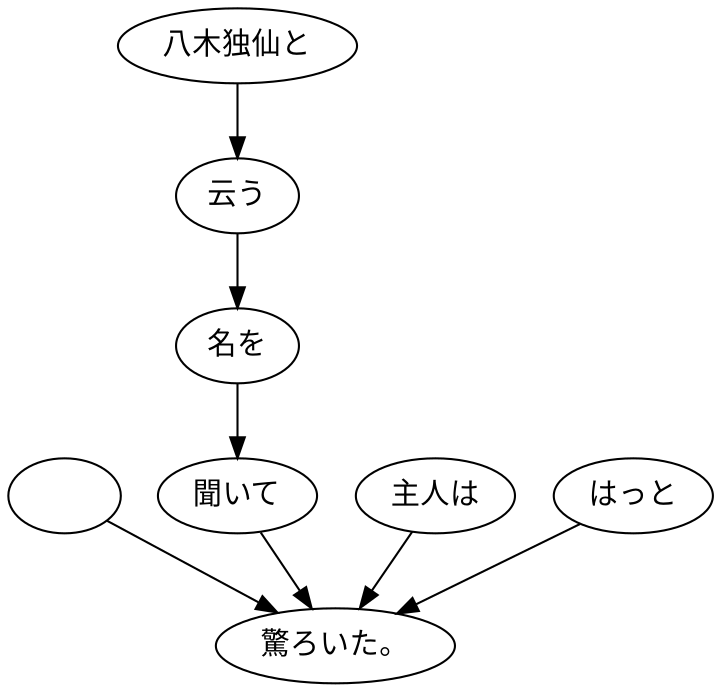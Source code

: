 digraph graph6070 {
	node0 [label="　"];
	node1 [label="八木独仙と"];
	node2 [label="云う"];
	node3 [label="名を"];
	node4 [label="聞いて"];
	node5 [label="主人は"];
	node6 [label="はっと"];
	node7 [label="驚ろいた。"];
	node0 -> node7;
	node1 -> node2;
	node2 -> node3;
	node3 -> node4;
	node4 -> node7;
	node5 -> node7;
	node6 -> node7;
}

